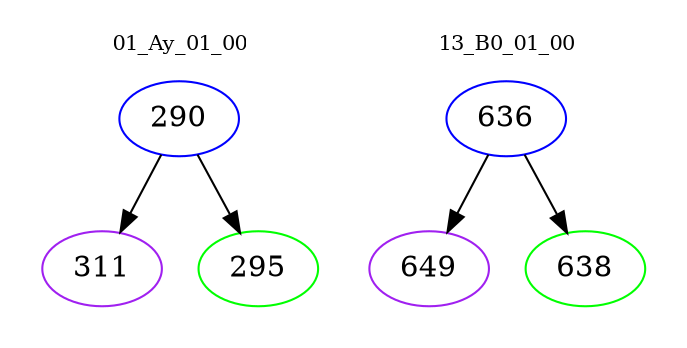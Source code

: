 digraph{
subgraph cluster_0 {
color = white
label = "01_Ay_01_00";
fontsize=10;
T0_290 [label="290", color="blue"]
T0_290 -> T0_311 [color="black"]
T0_311 [label="311", color="purple"]
T0_290 -> T0_295 [color="black"]
T0_295 [label="295", color="green"]
}
subgraph cluster_1 {
color = white
label = "13_B0_01_00";
fontsize=10;
T1_636 [label="636", color="blue"]
T1_636 -> T1_649 [color="black"]
T1_649 [label="649", color="purple"]
T1_636 -> T1_638 [color="black"]
T1_638 [label="638", color="green"]
}
}
